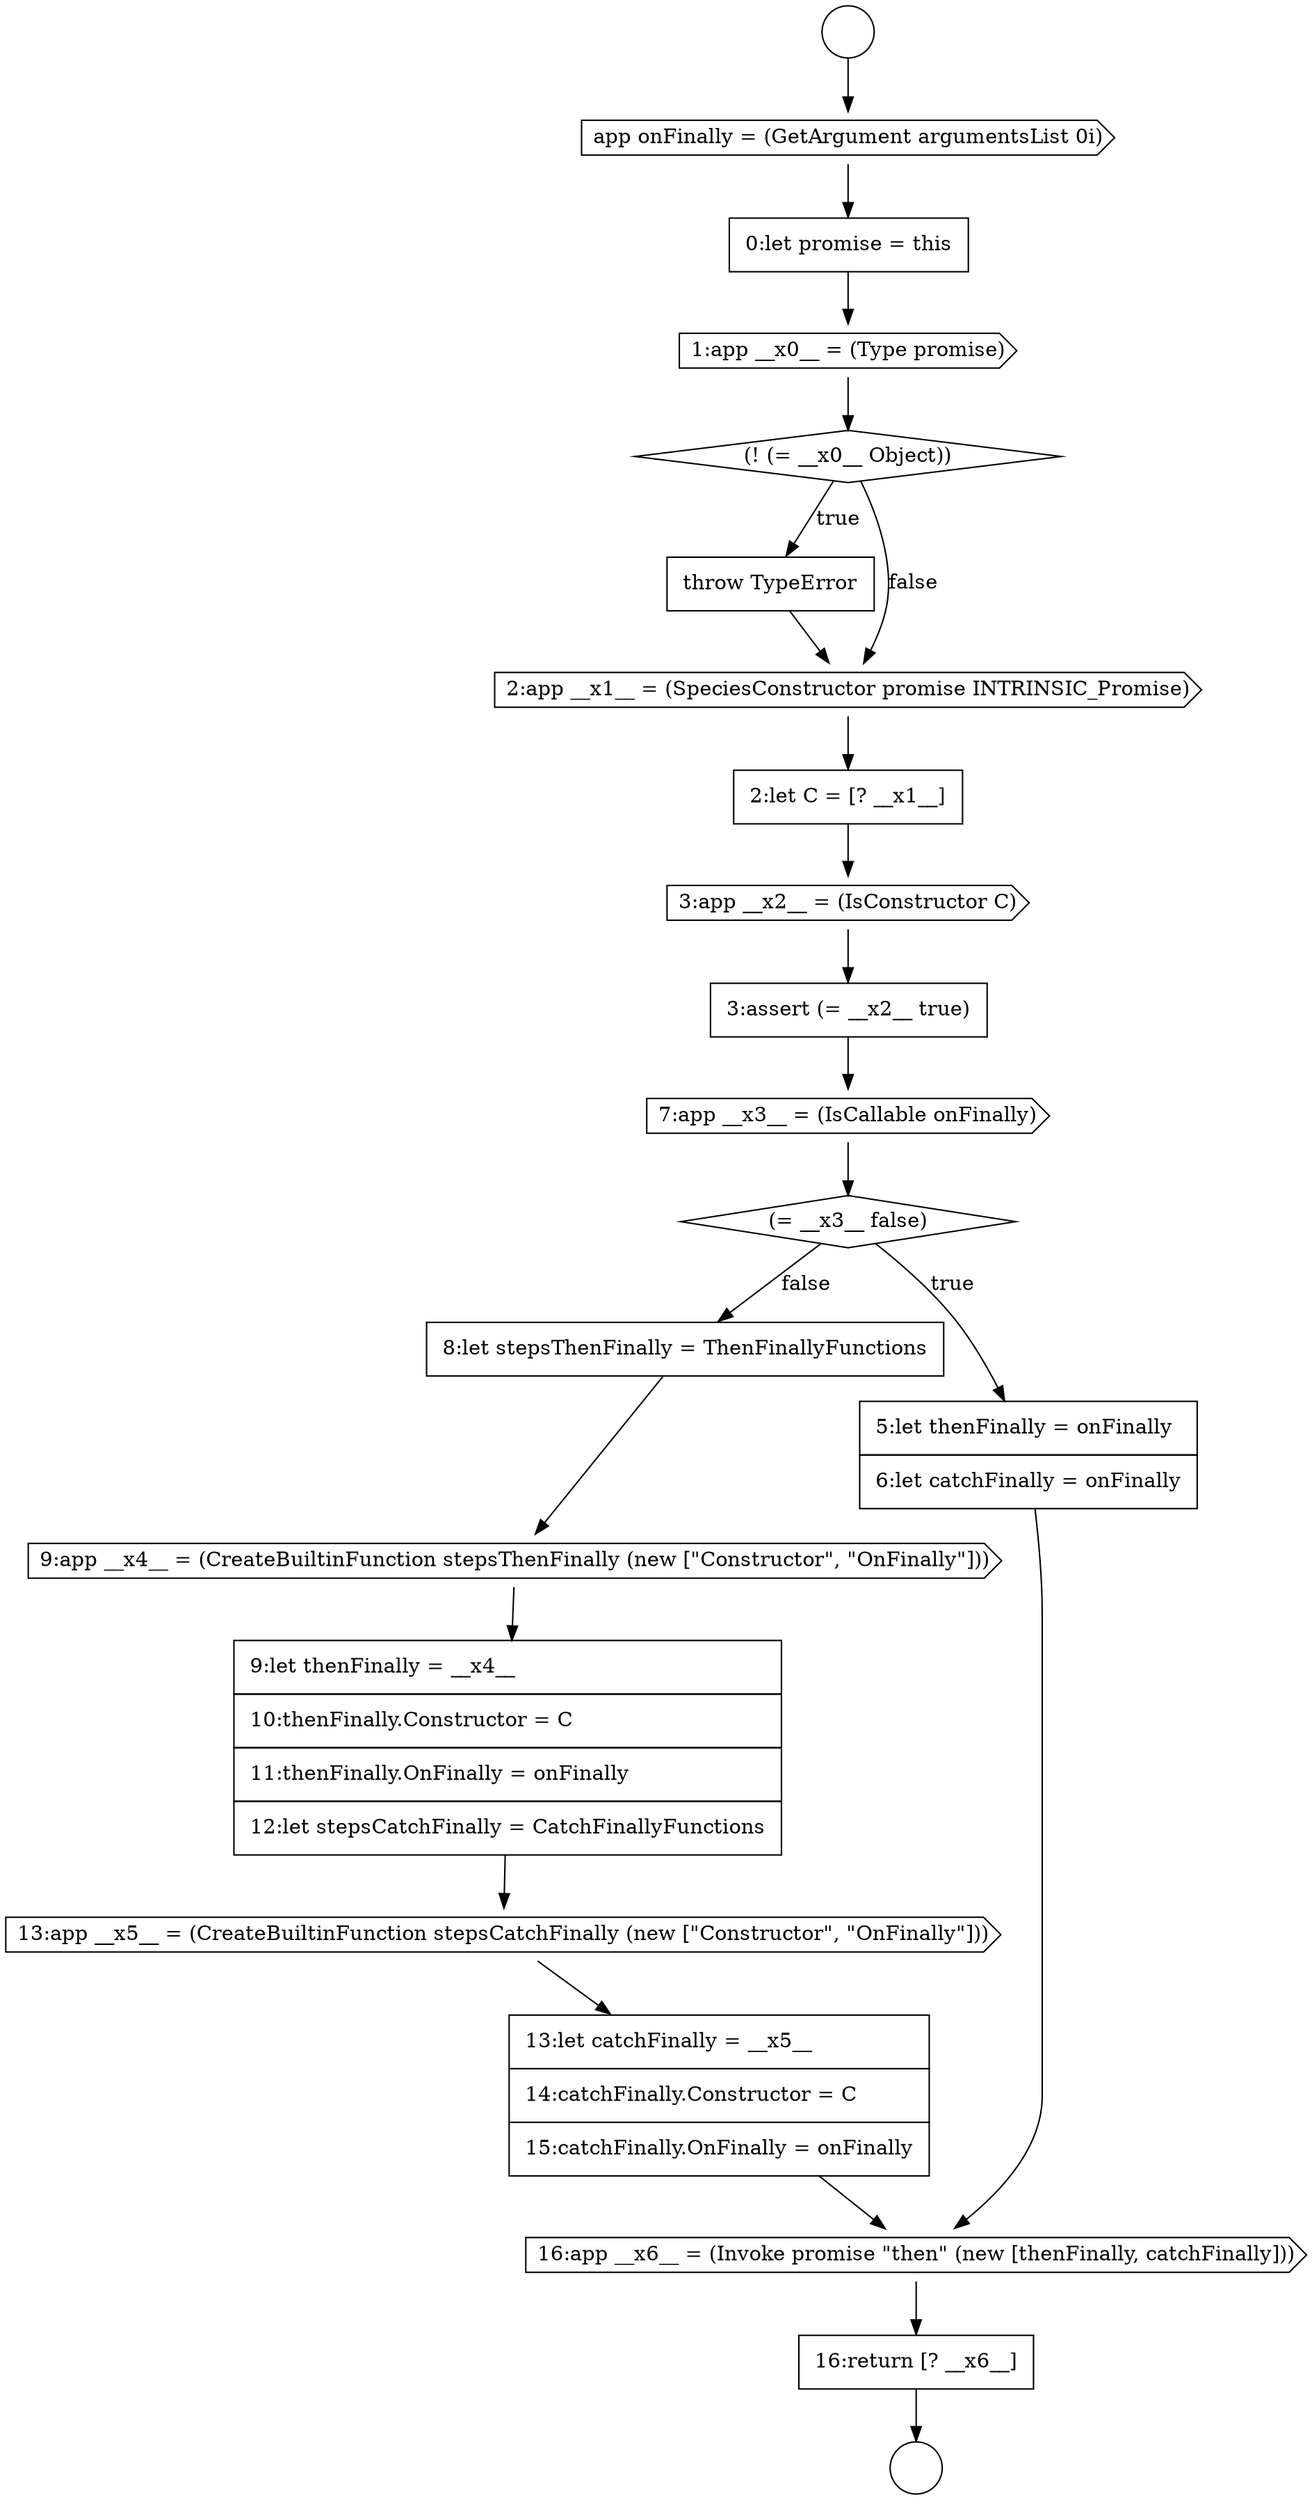 digraph {
  node17510 [shape=circle label=" " color="black" fillcolor="white" style=filled]
  node17524 [shape=none, margin=0, label=<<font color="black">
    <table border="0" cellborder="1" cellspacing="0" cellpadding="10">
      <tr><td align="left">8:let stepsThenFinally = ThenFinallyFunctions</td></tr>
    </table>
  </font>> color="black" fillcolor="white" style=filled]
  node17527 [shape=cds, label=<<font color="black">13:app __x5__ = (CreateBuiltinFunction stepsCatchFinally (new [&quot;Constructor&quot;, &quot;OnFinally&quot;]))</font>> color="black" fillcolor="white" style=filled]
  node17513 [shape=none, margin=0, label=<<font color="black">
    <table border="0" cellborder="1" cellspacing="0" cellpadding="10">
      <tr><td align="left">0:let promise = this</td></tr>
    </table>
  </font>> color="black" fillcolor="white" style=filled]
  node17518 [shape=none, margin=0, label=<<font color="black">
    <table border="0" cellborder="1" cellspacing="0" cellpadding="10">
      <tr><td align="left">2:let C = [? __x1__]</td></tr>
    </table>
  </font>> color="black" fillcolor="white" style=filled]
  node17514 [shape=cds, label=<<font color="black">1:app __x0__ = (Type promise)</font>> color="black" fillcolor="white" style=filled]
  node17525 [shape=cds, label=<<font color="black">9:app __x4__ = (CreateBuiltinFunction stepsThenFinally (new [&quot;Constructor&quot;, &quot;OnFinally&quot;]))</font>> color="black" fillcolor="white" style=filled]
  node17522 [shape=diamond, label=<<font color="black">(= __x3__ false)</font>> color="black" fillcolor="white" style=filled]
  node17512 [shape=cds, label=<<font color="black">app onFinally = (GetArgument argumentsList 0i)</font>> color="black" fillcolor="white" style=filled]
  node17515 [shape=diamond, label=<<font color="black">(! (= __x0__ Object))</font>> color="black" fillcolor="white" style=filled]
  node17519 [shape=cds, label=<<font color="black">3:app __x2__ = (IsConstructor C)</font>> color="black" fillcolor="white" style=filled]
  node17511 [shape=circle label=" " color="black" fillcolor="white" style=filled]
  node17516 [shape=none, margin=0, label=<<font color="black">
    <table border="0" cellborder="1" cellspacing="0" cellpadding="10">
      <tr><td align="left">throw TypeError</td></tr>
    </table>
  </font>> color="black" fillcolor="white" style=filled]
  node17530 [shape=none, margin=0, label=<<font color="black">
    <table border="0" cellborder="1" cellspacing="0" cellpadding="10">
      <tr><td align="left">16:return [? __x6__]</td></tr>
    </table>
  </font>> color="black" fillcolor="white" style=filled]
  node17517 [shape=cds, label=<<font color="black">2:app __x1__ = (SpeciesConstructor promise INTRINSIC_Promise)</font>> color="black" fillcolor="white" style=filled]
  node17523 [shape=none, margin=0, label=<<font color="black">
    <table border="0" cellborder="1" cellspacing="0" cellpadding="10">
      <tr><td align="left">5:let thenFinally = onFinally</td></tr>
      <tr><td align="left">6:let catchFinally = onFinally</td></tr>
    </table>
  </font>> color="black" fillcolor="white" style=filled]
  node17526 [shape=none, margin=0, label=<<font color="black">
    <table border="0" cellborder="1" cellspacing="0" cellpadding="10">
      <tr><td align="left">9:let thenFinally = __x4__</td></tr>
      <tr><td align="left">10:thenFinally.Constructor = C</td></tr>
      <tr><td align="left">11:thenFinally.OnFinally = onFinally</td></tr>
      <tr><td align="left">12:let stepsCatchFinally = CatchFinallyFunctions</td></tr>
    </table>
  </font>> color="black" fillcolor="white" style=filled]
  node17521 [shape=cds, label=<<font color="black">7:app __x3__ = (IsCallable onFinally)</font>> color="black" fillcolor="white" style=filled]
  node17528 [shape=none, margin=0, label=<<font color="black">
    <table border="0" cellborder="1" cellspacing="0" cellpadding="10">
      <tr><td align="left">13:let catchFinally = __x5__</td></tr>
      <tr><td align="left">14:catchFinally.Constructor = C</td></tr>
      <tr><td align="left">15:catchFinally.OnFinally = onFinally</td></tr>
    </table>
  </font>> color="black" fillcolor="white" style=filled]
  node17529 [shape=cds, label=<<font color="black">16:app __x6__ = (Invoke promise &quot;then&quot; (new [thenFinally, catchFinally]))</font>> color="black" fillcolor="white" style=filled]
  node17520 [shape=none, margin=0, label=<<font color="black">
    <table border="0" cellborder="1" cellspacing="0" cellpadding="10">
      <tr><td align="left">3:assert (= __x2__ true)</td></tr>
    </table>
  </font>> color="black" fillcolor="white" style=filled]
  node17518 -> node17519 [ color="black"]
  node17515 -> node17516 [label=<<font color="black">true</font>> color="black"]
  node17515 -> node17517 [label=<<font color="black">false</font>> color="black"]
  node17520 -> node17521 [ color="black"]
  node17513 -> node17514 [ color="black"]
  node17519 -> node17520 [ color="black"]
  node17514 -> node17515 [ color="black"]
  node17516 -> node17517 [ color="black"]
  node17517 -> node17518 [ color="black"]
  node17510 -> node17512 [ color="black"]
  node17522 -> node17523 [label=<<font color="black">true</font>> color="black"]
  node17522 -> node17524 [label=<<font color="black">false</font>> color="black"]
  node17527 -> node17528 [ color="black"]
  node17525 -> node17526 [ color="black"]
  node17524 -> node17525 [ color="black"]
  node17530 -> node17511 [ color="black"]
  node17512 -> node17513 [ color="black"]
  node17523 -> node17529 [ color="black"]
  node17528 -> node17529 [ color="black"]
  node17521 -> node17522 [ color="black"]
  node17526 -> node17527 [ color="black"]
  node17529 -> node17530 [ color="black"]
}
